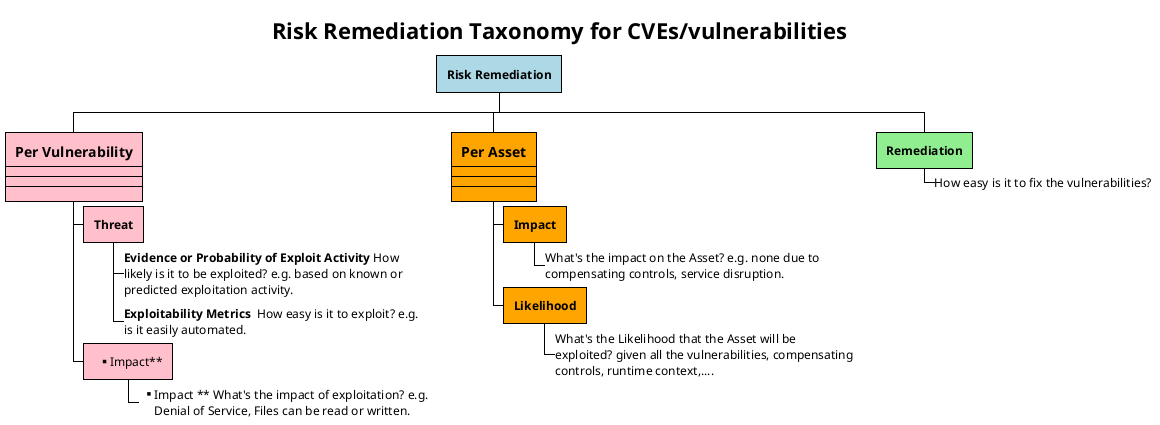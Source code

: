 ' /* Copyright Yahoo, Licensed under the terms of the Apache 2.0 license. See LICENSE file in project root for terms. */

@startwbs RiskRemediation_top
!theme plain

<style>
wbsDiagram {
  .riskremediation {
      BackgroundColor lightblue
  }
  .risk {
      BackgroundColor pink
  }
  .asset {
      BackgroundColor orange
  }
  .remediation {
      BackgroundColor lightgreen
  }
}

</style>

Title Risk Remediation Taxonomy for CVEs/vulnerabilities

* **Risk Remediation** <<riskremediation>>

**[#pink]:==Per Vulnerability 
----
----
----;


***[#pink] **Threat**
****_ **Evidence or Probability of Exploit Activity** How likely is it to be exploited? e.g. based on known or predicted exploitation activity.
****_ **Exploitability Metrics ** How easy is it to exploit? e.g. is it easily automated.

***[#pink] ** Impact** 
****_ ** Impact ** What's the impact of exploitation? e.g. Denial of Service, Files can be read or written.



**[#orange]:==Per Asset 
----
----
----;

*** **Impact** <<asset>> 
****_ What's the impact on the Asset? e.g. none due to compensating controls, service disruption.

*** **Likelihood** <<asset>>
****_ What's the Likelihood that the Asset will be exploited? given all the vulnerabilities, compensating controls, runtime context,....



** **Remediation** <<remediation>> 
***_ How easy is it to fix the vulnerabilities?


@endwbs

Themes
-------
This gives the best clarity
!theme plain 

Other themes considered:
!theme metal
!theme materia
!theme cerulean
!theme hacker

icons
------
https://plantuml.com/creole
https://www.plantuml.com/plantuml/svg/SoWkIImgAStDuKhDpS_AL31qC-5oICrB0Oe00000

preprocessor
------------
Consider using plantuml pre-processor in future to maintain definitions in one place/file. 
define: !$cisa_kev = "<:green_book:> **CISA Known Exploited Vulnerabilities (CISA KEV)**"
use: $cisa_kev 
